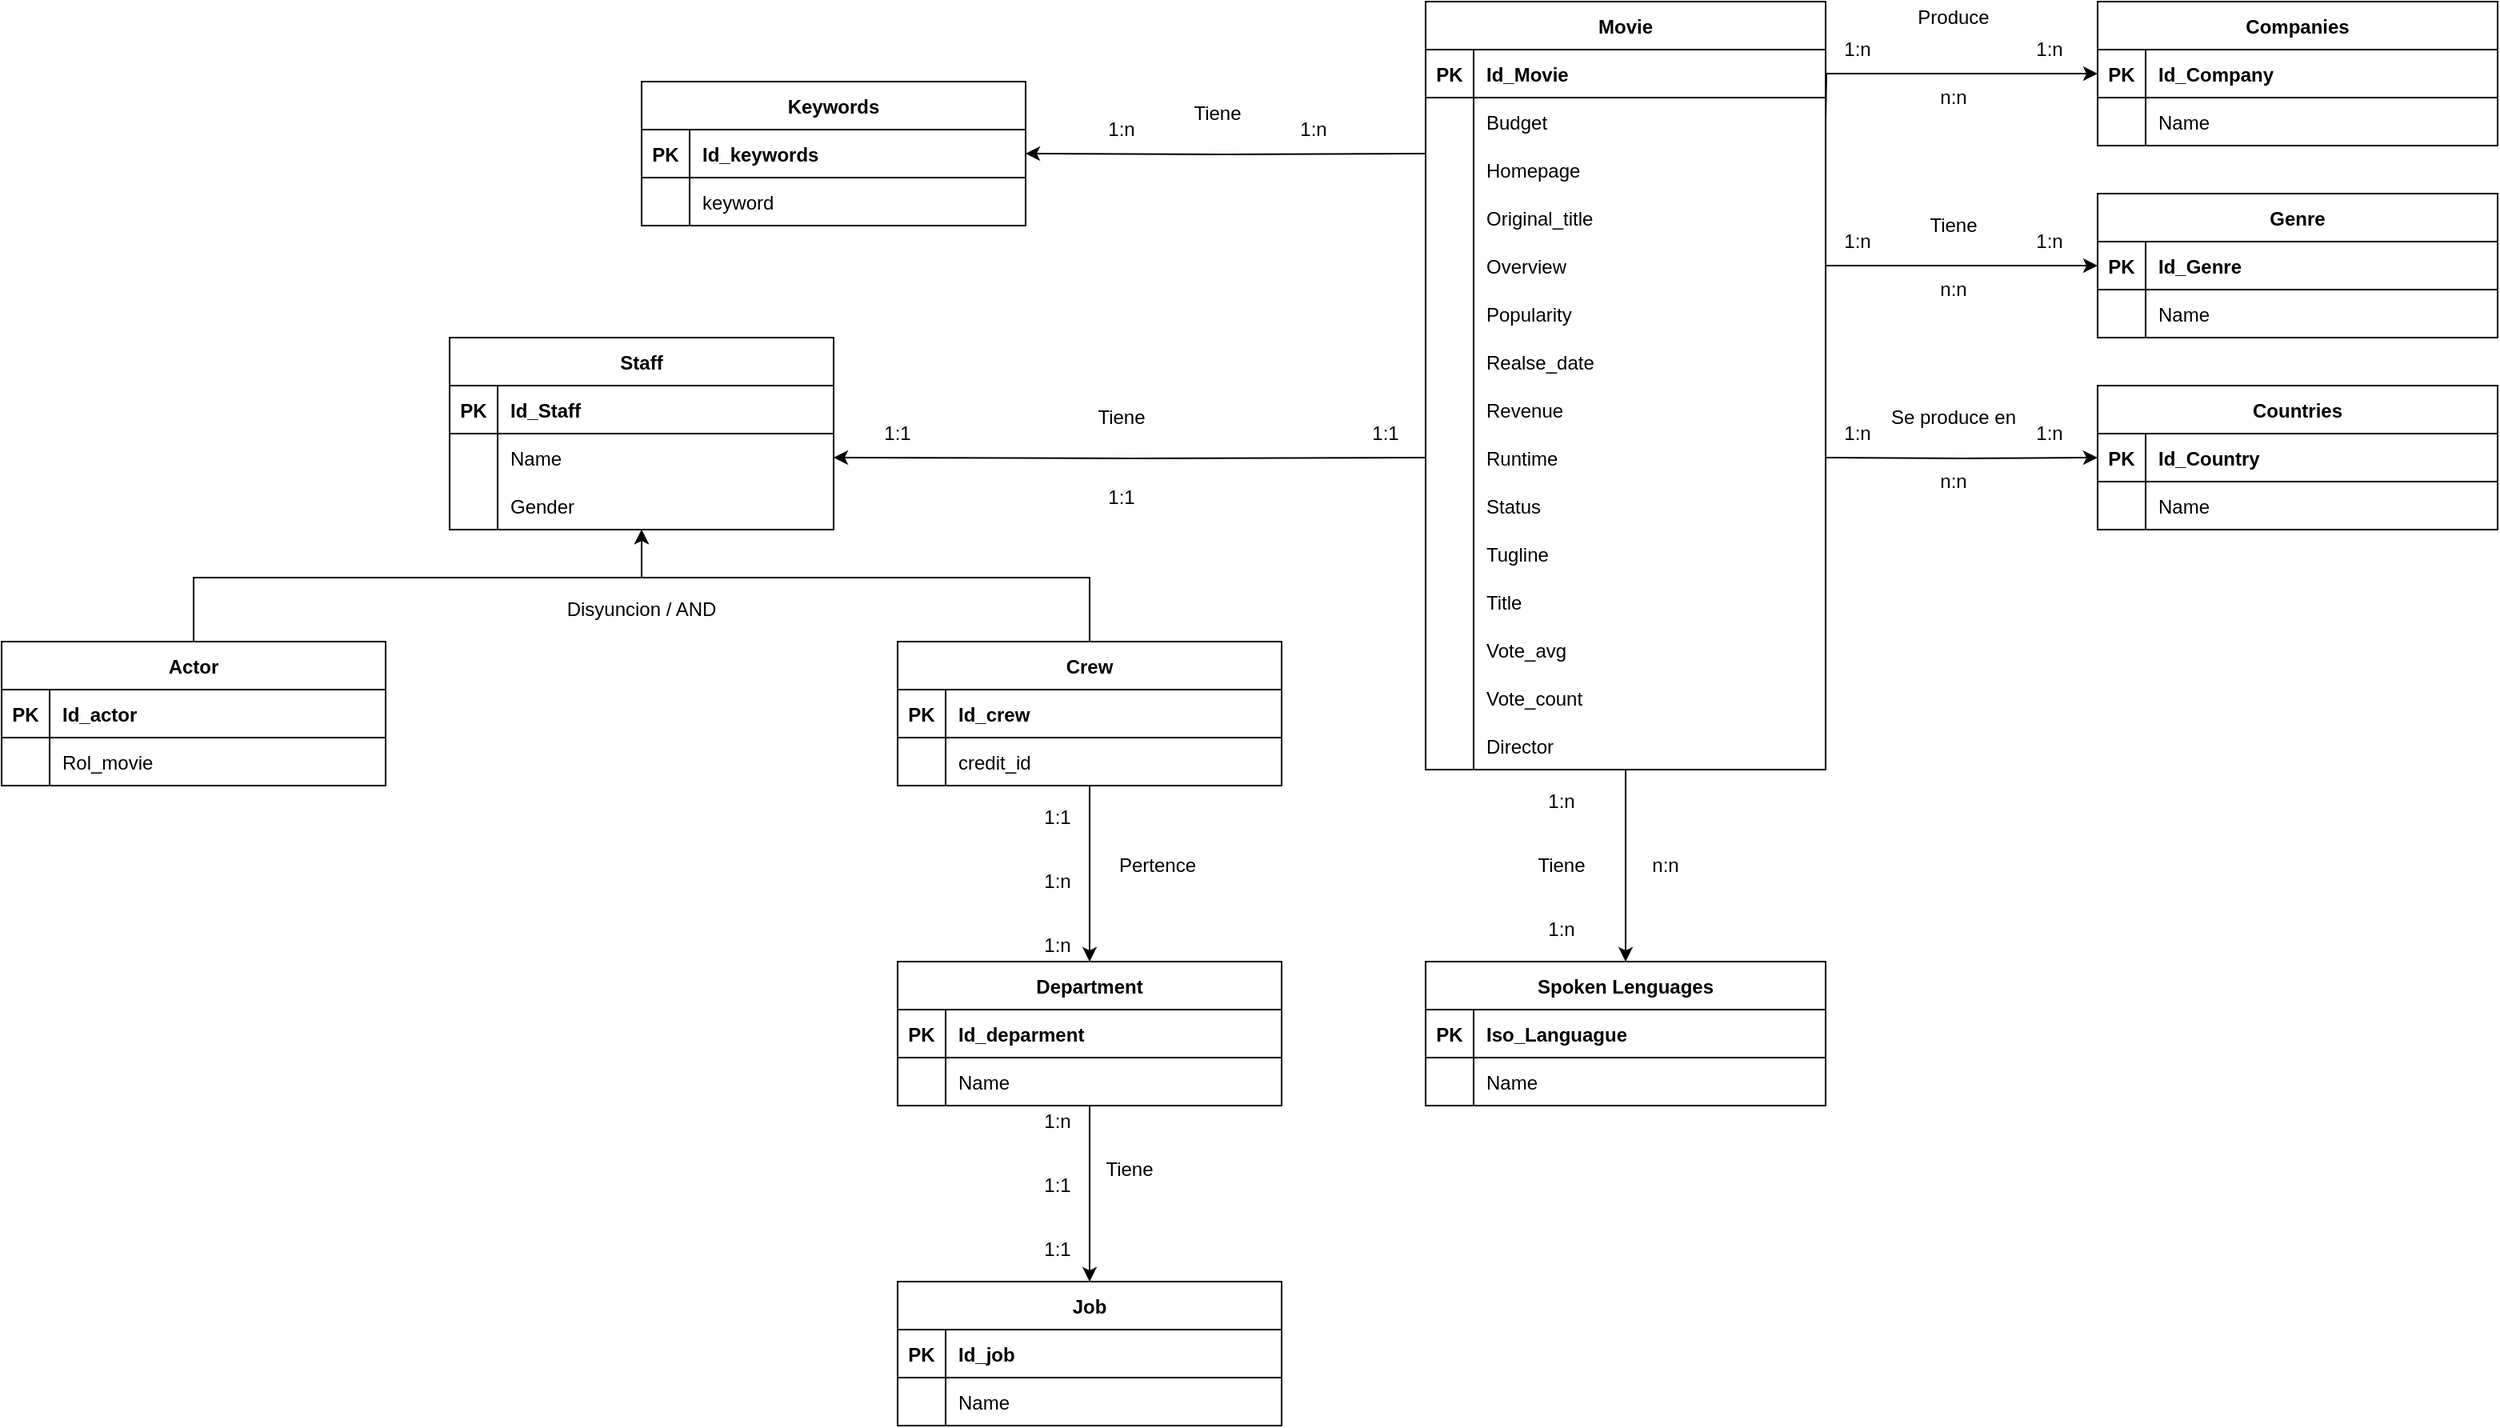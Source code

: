 <mxfile version="22.1.11" type="github">
  <diagram id="R2lEEEUBdFMjLlhIrx00" name="Page-1">
    <mxGraphModel dx="2284" dy="729" grid="1" gridSize="10" guides="1" tooltips="1" connect="1" arrows="1" fold="1" page="1" pageScale="1" pageWidth="850" pageHeight="1100" math="0" shadow="0" extFonts="Permanent Marker^https://fonts.googleapis.com/css?family=Permanent+Marker">
      <root>
        <mxCell id="0" />
        <mxCell id="1" parent="0" />
        <mxCell id="P4zo_Nze_wY_TfDuuLkY-28" value="" style="edgeStyle=orthogonalEdgeStyle;rounded=0;orthogonalLoop=1;jettySize=auto;html=1;entryX=0;entryY=0.5;entryDx=0;entryDy=0;exitX=1;exitY=0.5;exitDx=0;exitDy=0;" edge="1" parent="1" target="C-vyLk0tnHw3VtMMgP7b-14">
          <mxGeometry relative="1" as="geometry">
            <mxPoint x="700" y="195" as="sourcePoint" />
            <mxPoint x="780" y="265" as="targetPoint" />
          </mxGeometry>
        </mxCell>
        <mxCell id="P4zo_Nze_wY_TfDuuLkY-54" style="edgeStyle=orthogonalEdgeStyle;rounded=0;orthogonalLoop=1;jettySize=auto;html=1;exitX=0.5;exitY=1;exitDx=0;exitDy=0;" edge="1" parent="1" source="C-vyLk0tnHw3VtMMgP7b-2" target="P4zo_Nze_wY_TfDuuLkY-47">
          <mxGeometry relative="1" as="geometry">
            <mxPoint x="575" y="520" as="sourcePoint" />
          </mxGeometry>
        </mxCell>
        <mxCell id="C-vyLk0tnHw3VtMMgP7b-2" value="Movie" style="shape=table;startSize=30;container=1;collapsible=1;childLayout=tableLayout;fixedRows=1;rowLines=0;fontStyle=1;align=center;resizeLast=1;" parent="1" vertex="1">
          <mxGeometry x="450" y="120" width="250" height="480" as="geometry" />
        </mxCell>
        <mxCell id="P4zo_Nze_wY_TfDuuLkY-90" value="" style="shape=partialRectangle;collapsible=0;dropTarget=0;pointerEvents=0;fillColor=none;points=[[0,0.5],[1,0.5]];portConstraint=eastwest;top=0;left=0;right=0;bottom=1;" vertex="1" parent="C-vyLk0tnHw3VtMMgP7b-2">
          <mxGeometry y="30" width="250" height="30" as="geometry" />
        </mxCell>
        <mxCell id="P4zo_Nze_wY_TfDuuLkY-91" value="PK" style="shape=partialRectangle;overflow=hidden;connectable=0;fillColor=none;top=0;left=0;bottom=0;right=0;fontStyle=1;" vertex="1" parent="P4zo_Nze_wY_TfDuuLkY-90">
          <mxGeometry width="30" height="30" as="geometry">
            <mxRectangle width="30" height="30" as="alternateBounds" />
          </mxGeometry>
        </mxCell>
        <mxCell id="P4zo_Nze_wY_TfDuuLkY-92" value="Id_Movie" style="shape=partialRectangle;overflow=hidden;connectable=0;fillColor=none;top=0;left=0;bottom=0;right=0;align=left;spacingLeft=6;fontStyle=1;" vertex="1" parent="P4zo_Nze_wY_TfDuuLkY-90">
          <mxGeometry x="30" width="220" height="30" as="geometry">
            <mxRectangle width="220" height="30" as="alternateBounds" />
          </mxGeometry>
        </mxCell>
        <mxCell id="C-vyLk0tnHw3VtMMgP7b-6" value="" style="shape=partialRectangle;collapsible=0;dropTarget=0;pointerEvents=0;fillColor=none;points=[[0,0.5],[1,0.5]];portConstraint=eastwest;top=0;left=0;right=0;bottom=0;" parent="C-vyLk0tnHw3VtMMgP7b-2" vertex="1">
          <mxGeometry y="60" width="250" height="30" as="geometry" />
        </mxCell>
        <mxCell id="C-vyLk0tnHw3VtMMgP7b-7" value="" style="shape=partialRectangle;overflow=hidden;connectable=0;fillColor=none;top=0;left=0;bottom=0;right=0;" parent="C-vyLk0tnHw3VtMMgP7b-6" vertex="1">
          <mxGeometry width="30" height="30" as="geometry">
            <mxRectangle width="30" height="30" as="alternateBounds" />
          </mxGeometry>
        </mxCell>
        <mxCell id="C-vyLk0tnHw3VtMMgP7b-8" value="Budget" style="shape=partialRectangle;overflow=hidden;connectable=0;fillColor=none;top=0;left=0;bottom=0;right=0;align=left;spacingLeft=6;" parent="C-vyLk0tnHw3VtMMgP7b-6" vertex="1">
          <mxGeometry x="30" width="220" height="30" as="geometry">
            <mxRectangle width="220" height="30" as="alternateBounds" />
          </mxGeometry>
        </mxCell>
        <mxCell id="P4zo_Nze_wY_TfDuuLkY-24" style="shape=partialRectangle;collapsible=0;dropTarget=0;pointerEvents=0;fillColor=none;points=[[0,0.5],[1,0.5]];portConstraint=eastwest;top=0;left=0;right=0;bottom=0;" vertex="1" parent="C-vyLk0tnHw3VtMMgP7b-2">
          <mxGeometry y="90" width="250" height="30" as="geometry" />
        </mxCell>
        <mxCell id="P4zo_Nze_wY_TfDuuLkY-25" style="shape=partialRectangle;overflow=hidden;connectable=0;fillColor=none;top=0;left=0;bottom=0;right=0;" vertex="1" parent="P4zo_Nze_wY_TfDuuLkY-24">
          <mxGeometry width="30" height="30" as="geometry">
            <mxRectangle width="30" height="30" as="alternateBounds" />
          </mxGeometry>
        </mxCell>
        <mxCell id="P4zo_Nze_wY_TfDuuLkY-26" value="Homepage" style="shape=partialRectangle;overflow=hidden;connectable=0;fillColor=none;top=0;left=0;bottom=0;right=0;align=left;spacingLeft=6;" vertex="1" parent="P4zo_Nze_wY_TfDuuLkY-24">
          <mxGeometry x="30" width="220" height="30" as="geometry">
            <mxRectangle width="220" height="30" as="alternateBounds" />
          </mxGeometry>
        </mxCell>
        <mxCell id="P4zo_Nze_wY_TfDuuLkY-21" style="shape=partialRectangle;collapsible=0;dropTarget=0;pointerEvents=0;fillColor=none;points=[[0,0.5],[1,0.5]];portConstraint=eastwest;top=0;left=0;right=0;bottom=0;" vertex="1" parent="C-vyLk0tnHw3VtMMgP7b-2">
          <mxGeometry y="120" width="250" height="30" as="geometry" />
        </mxCell>
        <mxCell id="P4zo_Nze_wY_TfDuuLkY-22" style="shape=partialRectangle;overflow=hidden;connectable=0;fillColor=none;top=0;left=0;bottom=0;right=0;" vertex="1" parent="P4zo_Nze_wY_TfDuuLkY-21">
          <mxGeometry width="30" height="30" as="geometry">
            <mxRectangle width="30" height="30" as="alternateBounds" />
          </mxGeometry>
        </mxCell>
        <mxCell id="P4zo_Nze_wY_TfDuuLkY-23" value="Original_title" style="shape=partialRectangle;overflow=hidden;connectable=0;fillColor=none;top=0;left=0;bottom=0;right=0;align=left;spacingLeft=6;" vertex="1" parent="P4zo_Nze_wY_TfDuuLkY-21">
          <mxGeometry x="30" width="220" height="30" as="geometry">
            <mxRectangle width="220" height="30" as="alternateBounds" />
          </mxGeometry>
        </mxCell>
        <mxCell id="P4zo_Nze_wY_TfDuuLkY-148" style="shape=partialRectangle;collapsible=0;dropTarget=0;pointerEvents=0;fillColor=none;points=[[0,0.5],[1,0.5]];portConstraint=eastwest;top=0;left=0;right=0;bottom=0;" vertex="1" parent="C-vyLk0tnHw3VtMMgP7b-2">
          <mxGeometry y="150" width="250" height="30" as="geometry" />
        </mxCell>
        <mxCell id="P4zo_Nze_wY_TfDuuLkY-149" style="shape=partialRectangle;overflow=hidden;connectable=0;fillColor=none;top=0;left=0;bottom=0;right=0;" vertex="1" parent="P4zo_Nze_wY_TfDuuLkY-148">
          <mxGeometry width="30" height="30" as="geometry">
            <mxRectangle width="30" height="30" as="alternateBounds" />
          </mxGeometry>
        </mxCell>
        <mxCell id="P4zo_Nze_wY_TfDuuLkY-150" value="Overview" style="shape=partialRectangle;overflow=hidden;connectable=0;fillColor=none;top=0;left=0;bottom=0;right=0;align=left;spacingLeft=6;" vertex="1" parent="P4zo_Nze_wY_TfDuuLkY-148">
          <mxGeometry x="30" width="220" height="30" as="geometry">
            <mxRectangle width="220" height="30" as="alternateBounds" />
          </mxGeometry>
        </mxCell>
        <mxCell id="P4zo_Nze_wY_TfDuuLkY-151" style="shape=partialRectangle;collapsible=0;dropTarget=0;pointerEvents=0;fillColor=none;points=[[0,0.5],[1,0.5]];portConstraint=eastwest;top=0;left=0;right=0;bottom=0;" vertex="1" parent="C-vyLk0tnHw3VtMMgP7b-2">
          <mxGeometry y="180" width="250" height="30" as="geometry" />
        </mxCell>
        <mxCell id="P4zo_Nze_wY_TfDuuLkY-152" style="shape=partialRectangle;overflow=hidden;connectable=0;fillColor=none;top=0;left=0;bottom=0;right=0;" vertex="1" parent="P4zo_Nze_wY_TfDuuLkY-151">
          <mxGeometry width="30" height="30" as="geometry">
            <mxRectangle width="30" height="30" as="alternateBounds" />
          </mxGeometry>
        </mxCell>
        <mxCell id="P4zo_Nze_wY_TfDuuLkY-153" value="Popularity" style="shape=partialRectangle;overflow=hidden;connectable=0;fillColor=none;top=0;left=0;bottom=0;right=0;align=left;spacingLeft=6;" vertex="1" parent="P4zo_Nze_wY_TfDuuLkY-151">
          <mxGeometry x="30" width="220" height="30" as="geometry">
            <mxRectangle width="220" height="30" as="alternateBounds" />
          </mxGeometry>
        </mxCell>
        <mxCell id="P4zo_Nze_wY_TfDuuLkY-154" style="shape=partialRectangle;collapsible=0;dropTarget=0;pointerEvents=0;fillColor=none;points=[[0,0.5],[1,0.5]];portConstraint=eastwest;top=0;left=0;right=0;bottom=0;" vertex="1" parent="C-vyLk0tnHw3VtMMgP7b-2">
          <mxGeometry y="210" width="250" height="30" as="geometry" />
        </mxCell>
        <mxCell id="P4zo_Nze_wY_TfDuuLkY-155" style="shape=partialRectangle;overflow=hidden;connectable=0;fillColor=none;top=0;left=0;bottom=0;right=0;" vertex="1" parent="P4zo_Nze_wY_TfDuuLkY-154">
          <mxGeometry width="30" height="30" as="geometry">
            <mxRectangle width="30" height="30" as="alternateBounds" />
          </mxGeometry>
        </mxCell>
        <mxCell id="P4zo_Nze_wY_TfDuuLkY-156" value="Realse_date" style="shape=partialRectangle;overflow=hidden;connectable=0;fillColor=none;top=0;left=0;bottom=0;right=0;align=left;spacingLeft=6;" vertex="1" parent="P4zo_Nze_wY_TfDuuLkY-154">
          <mxGeometry x="30" width="220" height="30" as="geometry">
            <mxRectangle width="220" height="30" as="alternateBounds" />
          </mxGeometry>
        </mxCell>
        <mxCell id="P4zo_Nze_wY_TfDuuLkY-157" style="shape=partialRectangle;collapsible=0;dropTarget=0;pointerEvents=0;fillColor=none;points=[[0,0.5],[1,0.5]];portConstraint=eastwest;top=0;left=0;right=0;bottom=0;" vertex="1" parent="C-vyLk0tnHw3VtMMgP7b-2">
          <mxGeometry y="240" width="250" height="30" as="geometry" />
        </mxCell>
        <mxCell id="P4zo_Nze_wY_TfDuuLkY-158" style="shape=partialRectangle;overflow=hidden;connectable=0;fillColor=none;top=0;left=0;bottom=0;right=0;" vertex="1" parent="P4zo_Nze_wY_TfDuuLkY-157">
          <mxGeometry width="30" height="30" as="geometry">
            <mxRectangle width="30" height="30" as="alternateBounds" />
          </mxGeometry>
        </mxCell>
        <mxCell id="P4zo_Nze_wY_TfDuuLkY-159" value="Revenue" style="shape=partialRectangle;overflow=hidden;connectable=0;fillColor=none;top=0;left=0;bottom=0;right=0;align=left;spacingLeft=6;" vertex="1" parent="P4zo_Nze_wY_TfDuuLkY-157">
          <mxGeometry x="30" width="220" height="30" as="geometry">
            <mxRectangle width="220" height="30" as="alternateBounds" />
          </mxGeometry>
        </mxCell>
        <mxCell id="P4zo_Nze_wY_TfDuuLkY-160" style="shape=partialRectangle;collapsible=0;dropTarget=0;pointerEvents=0;fillColor=none;points=[[0,0.5],[1,0.5]];portConstraint=eastwest;top=0;left=0;right=0;bottom=0;" vertex="1" parent="C-vyLk0tnHw3VtMMgP7b-2">
          <mxGeometry y="270" width="250" height="30" as="geometry" />
        </mxCell>
        <mxCell id="P4zo_Nze_wY_TfDuuLkY-161" style="shape=partialRectangle;overflow=hidden;connectable=0;fillColor=none;top=0;left=0;bottom=0;right=0;" vertex="1" parent="P4zo_Nze_wY_TfDuuLkY-160">
          <mxGeometry width="30" height="30" as="geometry">
            <mxRectangle width="30" height="30" as="alternateBounds" />
          </mxGeometry>
        </mxCell>
        <mxCell id="P4zo_Nze_wY_TfDuuLkY-162" value="Runtime" style="shape=partialRectangle;overflow=hidden;connectable=0;fillColor=none;top=0;left=0;bottom=0;right=0;align=left;spacingLeft=6;" vertex="1" parent="P4zo_Nze_wY_TfDuuLkY-160">
          <mxGeometry x="30" width="220" height="30" as="geometry">
            <mxRectangle width="220" height="30" as="alternateBounds" />
          </mxGeometry>
        </mxCell>
        <mxCell id="P4zo_Nze_wY_TfDuuLkY-163" style="shape=partialRectangle;collapsible=0;dropTarget=0;pointerEvents=0;fillColor=none;points=[[0,0.5],[1,0.5]];portConstraint=eastwest;top=0;left=0;right=0;bottom=0;" vertex="1" parent="C-vyLk0tnHw3VtMMgP7b-2">
          <mxGeometry y="300" width="250" height="30" as="geometry" />
        </mxCell>
        <mxCell id="P4zo_Nze_wY_TfDuuLkY-164" style="shape=partialRectangle;overflow=hidden;connectable=0;fillColor=none;top=0;left=0;bottom=0;right=0;" vertex="1" parent="P4zo_Nze_wY_TfDuuLkY-163">
          <mxGeometry width="30" height="30" as="geometry">
            <mxRectangle width="30" height="30" as="alternateBounds" />
          </mxGeometry>
        </mxCell>
        <mxCell id="P4zo_Nze_wY_TfDuuLkY-165" value="Status" style="shape=partialRectangle;overflow=hidden;connectable=0;fillColor=none;top=0;left=0;bottom=0;right=0;align=left;spacingLeft=6;" vertex="1" parent="P4zo_Nze_wY_TfDuuLkY-163">
          <mxGeometry x="30" width="220" height="30" as="geometry">
            <mxRectangle width="220" height="30" as="alternateBounds" />
          </mxGeometry>
        </mxCell>
        <mxCell id="P4zo_Nze_wY_TfDuuLkY-166" style="shape=partialRectangle;collapsible=0;dropTarget=0;pointerEvents=0;fillColor=none;points=[[0,0.5],[1,0.5]];portConstraint=eastwest;top=0;left=0;right=0;bottom=0;" vertex="1" parent="C-vyLk0tnHw3VtMMgP7b-2">
          <mxGeometry y="330" width="250" height="30" as="geometry" />
        </mxCell>
        <mxCell id="P4zo_Nze_wY_TfDuuLkY-167" style="shape=partialRectangle;overflow=hidden;connectable=0;fillColor=none;top=0;left=0;bottom=0;right=0;" vertex="1" parent="P4zo_Nze_wY_TfDuuLkY-166">
          <mxGeometry width="30" height="30" as="geometry">
            <mxRectangle width="30" height="30" as="alternateBounds" />
          </mxGeometry>
        </mxCell>
        <mxCell id="P4zo_Nze_wY_TfDuuLkY-168" value="Tugline" style="shape=partialRectangle;overflow=hidden;connectable=0;fillColor=none;top=0;left=0;bottom=0;right=0;align=left;spacingLeft=6;" vertex="1" parent="P4zo_Nze_wY_TfDuuLkY-166">
          <mxGeometry x="30" width="220" height="30" as="geometry">
            <mxRectangle width="220" height="30" as="alternateBounds" />
          </mxGeometry>
        </mxCell>
        <mxCell id="P4zo_Nze_wY_TfDuuLkY-169" style="shape=partialRectangle;collapsible=0;dropTarget=0;pointerEvents=0;fillColor=none;points=[[0,0.5],[1,0.5]];portConstraint=eastwest;top=0;left=0;right=0;bottom=0;" vertex="1" parent="C-vyLk0tnHw3VtMMgP7b-2">
          <mxGeometry y="360" width="250" height="30" as="geometry" />
        </mxCell>
        <mxCell id="P4zo_Nze_wY_TfDuuLkY-170" style="shape=partialRectangle;overflow=hidden;connectable=0;fillColor=none;top=0;left=0;bottom=0;right=0;" vertex="1" parent="P4zo_Nze_wY_TfDuuLkY-169">
          <mxGeometry width="30" height="30" as="geometry">
            <mxRectangle width="30" height="30" as="alternateBounds" />
          </mxGeometry>
        </mxCell>
        <mxCell id="P4zo_Nze_wY_TfDuuLkY-171" value="Title" style="shape=partialRectangle;overflow=hidden;connectable=0;fillColor=none;top=0;left=0;bottom=0;right=0;align=left;spacingLeft=6;" vertex="1" parent="P4zo_Nze_wY_TfDuuLkY-169">
          <mxGeometry x="30" width="220" height="30" as="geometry">
            <mxRectangle width="220" height="30" as="alternateBounds" />
          </mxGeometry>
        </mxCell>
        <mxCell id="P4zo_Nze_wY_TfDuuLkY-172" style="shape=partialRectangle;collapsible=0;dropTarget=0;pointerEvents=0;fillColor=none;points=[[0,0.5],[1,0.5]];portConstraint=eastwest;top=0;left=0;right=0;bottom=0;" vertex="1" parent="C-vyLk0tnHw3VtMMgP7b-2">
          <mxGeometry y="390" width="250" height="30" as="geometry" />
        </mxCell>
        <mxCell id="P4zo_Nze_wY_TfDuuLkY-173" style="shape=partialRectangle;overflow=hidden;connectable=0;fillColor=none;top=0;left=0;bottom=0;right=0;" vertex="1" parent="P4zo_Nze_wY_TfDuuLkY-172">
          <mxGeometry width="30" height="30" as="geometry">
            <mxRectangle width="30" height="30" as="alternateBounds" />
          </mxGeometry>
        </mxCell>
        <mxCell id="P4zo_Nze_wY_TfDuuLkY-174" value="Vote_avg" style="shape=partialRectangle;overflow=hidden;connectable=0;fillColor=none;top=0;left=0;bottom=0;right=0;align=left;spacingLeft=6;" vertex="1" parent="P4zo_Nze_wY_TfDuuLkY-172">
          <mxGeometry x="30" width="220" height="30" as="geometry">
            <mxRectangle width="220" height="30" as="alternateBounds" />
          </mxGeometry>
        </mxCell>
        <mxCell id="P4zo_Nze_wY_TfDuuLkY-175" style="shape=partialRectangle;collapsible=0;dropTarget=0;pointerEvents=0;fillColor=none;points=[[0,0.5],[1,0.5]];portConstraint=eastwest;top=0;left=0;right=0;bottom=0;" vertex="1" parent="C-vyLk0tnHw3VtMMgP7b-2">
          <mxGeometry y="420" width="250" height="30" as="geometry" />
        </mxCell>
        <mxCell id="P4zo_Nze_wY_TfDuuLkY-176" style="shape=partialRectangle;overflow=hidden;connectable=0;fillColor=none;top=0;left=0;bottom=0;right=0;" vertex="1" parent="P4zo_Nze_wY_TfDuuLkY-175">
          <mxGeometry width="30" height="30" as="geometry">
            <mxRectangle width="30" height="30" as="alternateBounds" />
          </mxGeometry>
        </mxCell>
        <mxCell id="P4zo_Nze_wY_TfDuuLkY-177" value="Vote_count" style="shape=partialRectangle;overflow=hidden;connectable=0;fillColor=none;top=0;left=0;bottom=0;right=0;align=left;spacingLeft=6;" vertex="1" parent="P4zo_Nze_wY_TfDuuLkY-175">
          <mxGeometry x="30" width="220" height="30" as="geometry">
            <mxRectangle width="220" height="30" as="alternateBounds" />
          </mxGeometry>
        </mxCell>
        <mxCell id="P4zo_Nze_wY_TfDuuLkY-178" style="shape=partialRectangle;collapsible=0;dropTarget=0;pointerEvents=0;fillColor=none;points=[[0,0.5],[1,0.5]];portConstraint=eastwest;top=0;left=0;right=0;bottom=0;" vertex="1" parent="C-vyLk0tnHw3VtMMgP7b-2">
          <mxGeometry y="450" width="250" height="30" as="geometry" />
        </mxCell>
        <mxCell id="P4zo_Nze_wY_TfDuuLkY-179" style="shape=partialRectangle;overflow=hidden;connectable=0;fillColor=none;top=0;left=0;bottom=0;right=0;" vertex="1" parent="P4zo_Nze_wY_TfDuuLkY-178">
          <mxGeometry width="30" height="30" as="geometry">
            <mxRectangle width="30" height="30" as="alternateBounds" />
          </mxGeometry>
        </mxCell>
        <mxCell id="P4zo_Nze_wY_TfDuuLkY-180" value="Director" style="shape=partialRectangle;overflow=hidden;connectable=0;fillColor=none;top=0;left=0;bottom=0;right=0;align=left;spacingLeft=6;" vertex="1" parent="P4zo_Nze_wY_TfDuuLkY-178">
          <mxGeometry x="30" width="220" height="30" as="geometry">
            <mxRectangle width="220" height="30" as="alternateBounds" />
          </mxGeometry>
        </mxCell>
        <mxCell id="C-vyLk0tnHw3VtMMgP7b-13" value="Companies" style="shape=table;startSize=30;container=1;collapsible=1;childLayout=tableLayout;fixedRows=1;rowLines=0;fontStyle=1;align=center;resizeLast=1;" parent="1" vertex="1">
          <mxGeometry x="870" y="120" width="250" height="90" as="geometry" />
        </mxCell>
        <mxCell id="C-vyLk0tnHw3VtMMgP7b-14" value="" style="shape=partialRectangle;collapsible=0;dropTarget=0;pointerEvents=0;fillColor=none;points=[[0,0.5],[1,0.5]];portConstraint=eastwest;top=0;left=0;right=0;bottom=1;" parent="C-vyLk0tnHw3VtMMgP7b-13" vertex="1">
          <mxGeometry y="30" width="250" height="30" as="geometry" />
        </mxCell>
        <mxCell id="C-vyLk0tnHw3VtMMgP7b-15" value="PK" style="shape=partialRectangle;overflow=hidden;connectable=0;fillColor=none;top=0;left=0;bottom=0;right=0;fontStyle=1;" parent="C-vyLk0tnHw3VtMMgP7b-14" vertex="1">
          <mxGeometry width="30" height="30" as="geometry">
            <mxRectangle width="30" height="30" as="alternateBounds" />
          </mxGeometry>
        </mxCell>
        <mxCell id="C-vyLk0tnHw3VtMMgP7b-16" value="Id_Company " style="shape=partialRectangle;overflow=hidden;connectable=0;fillColor=none;top=0;left=0;bottom=0;right=0;align=left;spacingLeft=6;fontStyle=1;" parent="C-vyLk0tnHw3VtMMgP7b-14" vertex="1">
          <mxGeometry x="30" width="220" height="30" as="geometry">
            <mxRectangle width="220" height="30" as="alternateBounds" />
          </mxGeometry>
        </mxCell>
        <mxCell id="C-vyLk0tnHw3VtMMgP7b-17" value="" style="shape=partialRectangle;collapsible=0;dropTarget=0;pointerEvents=0;fillColor=none;points=[[0,0.5],[1,0.5]];portConstraint=eastwest;top=0;left=0;right=0;bottom=0;" parent="C-vyLk0tnHw3VtMMgP7b-13" vertex="1">
          <mxGeometry y="60" width="250" height="30" as="geometry" />
        </mxCell>
        <mxCell id="C-vyLk0tnHw3VtMMgP7b-18" value="" style="shape=partialRectangle;overflow=hidden;connectable=0;fillColor=none;top=0;left=0;bottom=0;right=0;" parent="C-vyLk0tnHw3VtMMgP7b-17" vertex="1">
          <mxGeometry width="30" height="30" as="geometry">
            <mxRectangle width="30" height="30" as="alternateBounds" />
          </mxGeometry>
        </mxCell>
        <mxCell id="C-vyLk0tnHw3VtMMgP7b-19" value="Name" style="shape=partialRectangle;overflow=hidden;connectable=0;fillColor=none;top=0;left=0;bottom=0;right=0;align=left;spacingLeft=6;" parent="C-vyLk0tnHw3VtMMgP7b-17" vertex="1">
          <mxGeometry x="30" width="220" height="30" as="geometry">
            <mxRectangle width="220" height="30" as="alternateBounds" />
          </mxGeometry>
        </mxCell>
        <mxCell id="C-vyLk0tnHw3VtMMgP7b-23" value="Staff" style="shape=table;startSize=30;container=1;collapsible=1;childLayout=tableLayout;fixedRows=1;rowLines=0;fontStyle=1;align=center;resizeLast=1;" parent="1" vertex="1">
          <mxGeometry x="-160" y="330" width="240" height="120" as="geometry" />
        </mxCell>
        <mxCell id="C-vyLk0tnHw3VtMMgP7b-24" value="" style="shape=partialRectangle;collapsible=0;dropTarget=0;pointerEvents=0;fillColor=none;points=[[0,0.5],[1,0.5]];portConstraint=eastwest;top=0;left=0;right=0;bottom=1;" parent="C-vyLk0tnHw3VtMMgP7b-23" vertex="1">
          <mxGeometry y="30" width="240" height="30" as="geometry" />
        </mxCell>
        <mxCell id="C-vyLk0tnHw3VtMMgP7b-25" value="PK" style="shape=partialRectangle;overflow=hidden;connectable=0;fillColor=none;top=0;left=0;bottom=0;right=0;fontStyle=1;" parent="C-vyLk0tnHw3VtMMgP7b-24" vertex="1">
          <mxGeometry width="30" height="30" as="geometry">
            <mxRectangle width="30" height="30" as="alternateBounds" />
          </mxGeometry>
        </mxCell>
        <mxCell id="C-vyLk0tnHw3VtMMgP7b-26" value="Id_Staff" style="shape=partialRectangle;overflow=hidden;connectable=0;fillColor=none;top=0;left=0;bottom=0;right=0;align=left;spacingLeft=6;fontStyle=1;" parent="C-vyLk0tnHw3VtMMgP7b-24" vertex="1">
          <mxGeometry x="30" width="210" height="30" as="geometry">
            <mxRectangle width="210" height="30" as="alternateBounds" />
          </mxGeometry>
        </mxCell>
        <mxCell id="C-vyLk0tnHw3VtMMgP7b-27" value="" style="shape=partialRectangle;collapsible=0;dropTarget=0;pointerEvents=0;fillColor=none;points=[[0,0.5],[1,0.5]];portConstraint=eastwest;top=0;left=0;right=0;bottom=0;" parent="C-vyLk0tnHw3VtMMgP7b-23" vertex="1">
          <mxGeometry y="60" width="240" height="30" as="geometry" />
        </mxCell>
        <mxCell id="C-vyLk0tnHw3VtMMgP7b-28" value="" style="shape=partialRectangle;overflow=hidden;connectable=0;fillColor=none;top=0;left=0;bottom=0;right=0;" parent="C-vyLk0tnHw3VtMMgP7b-27" vertex="1">
          <mxGeometry width="30" height="30" as="geometry">
            <mxRectangle width="30" height="30" as="alternateBounds" />
          </mxGeometry>
        </mxCell>
        <mxCell id="C-vyLk0tnHw3VtMMgP7b-29" value="Name" style="shape=partialRectangle;overflow=hidden;connectable=0;fillColor=none;top=0;left=0;bottom=0;right=0;align=left;spacingLeft=6;" parent="C-vyLk0tnHw3VtMMgP7b-27" vertex="1">
          <mxGeometry x="30" width="210" height="30" as="geometry">
            <mxRectangle width="210" height="30" as="alternateBounds" />
          </mxGeometry>
        </mxCell>
        <mxCell id="P4zo_Nze_wY_TfDuuLkY-67" style="shape=partialRectangle;collapsible=0;dropTarget=0;pointerEvents=0;fillColor=none;points=[[0,0.5],[1,0.5]];portConstraint=eastwest;top=0;left=0;right=0;bottom=0;" vertex="1" parent="C-vyLk0tnHw3VtMMgP7b-23">
          <mxGeometry y="90" width="240" height="30" as="geometry" />
        </mxCell>
        <mxCell id="P4zo_Nze_wY_TfDuuLkY-68" style="shape=partialRectangle;overflow=hidden;connectable=0;fillColor=none;top=0;left=0;bottom=0;right=0;" vertex="1" parent="P4zo_Nze_wY_TfDuuLkY-67">
          <mxGeometry width="30" height="30" as="geometry">
            <mxRectangle width="30" height="30" as="alternateBounds" />
          </mxGeometry>
        </mxCell>
        <mxCell id="P4zo_Nze_wY_TfDuuLkY-69" value="Gender" style="shape=partialRectangle;overflow=hidden;connectable=0;fillColor=none;top=0;left=0;bottom=0;right=0;align=left;spacingLeft=6;" vertex="1" parent="P4zo_Nze_wY_TfDuuLkY-67">
          <mxGeometry x="30" width="210" height="30" as="geometry">
            <mxRectangle width="210" height="30" as="alternateBounds" />
          </mxGeometry>
        </mxCell>
        <mxCell id="P4zo_Nze_wY_TfDuuLkY-30" value="" style="edgeStyle=orthogonalEdgeStyle;rounded=0;orthogonalLoop=1;jettySize=auto;html=1;" edge="1" parent="1" target="C-vyLk0tnHw3VtMMgP7b-27">
          <mxGeometry relative="1" as="geometry">
            <mxPoint x="450" y="405" as="sourcePoint" />
          </mxGeometry>
        </mxCell>
        <mxCell id="P4zo_Nze_wY_TfDuuLkY-31" value="Genre" style="shape=table;startSize=30;container=1;collapsible=1;childLayout=tableLayout;fixedRows=1;rowLines=0;fontStyle=1;align=center;resizeLast=1;" vertex="1" parent="1">
          <mxGeometry x="870" y="240" width="250" height="90" as="geometry" />
        </mxCell>
        <mxCell id="P4zo_Nze_wY_TfDuuLkY-32" value="" style="shape=partialRectangle;collapsible=0;dropTarget=0;pointerEvents=0;fillColor=none;points=[[0,0.5],[1,0.5]];portConstraint=eastwest;top=0;left=0;right=0;bottom=1;" vertex="1" parent="P4zo_Nze_wY_TfDuuLkY-31">
          <mxGeometry y="30" width="250" height="30" as="geometry" />
        </mxCell>
        <mxCell id="P4zo_Nze_wY_TfDuuLkY-33" value="PK" style="shape=partialRectangle;overflow=hidden;connectable=0;fillColor=none;top=0;left=0;bottom=0;right=0;fontStyle=1;" vertex="1" parent="P4zo_Nze_wY_TfDuuLkY-32">
          <mxGeometry width="30" height="30" as="geometry">
            <mxRectangle width="30" height="30" as="alternateBounds" />
          </mxGeometry>
        </mxCell>
        <mxCell id="P4zo_Nze_wY_TfDuuLkY-34" value="Id_Genre " style="shape=partialRectangle;overflow=hidden;connectable=0;fillColor=none;top=0;left=0;bottom=0;right=0;align=left;spacingLeft=6;fontStyle=1;" vertex="1" parent="P4zo_Nze_wY_TfDuuLkY-32">
          <mxGeometry x="30" width="220" height="30" as="geometry">
            <mxRectangle width="220" height="30" as="alternateBounds" />
          </mxGeometry>
        </mxCell>
        <mxCell id="P4zo_Nze_wY_TfDuuLkY-35" value="" style="shape=partialRectangle;collapsible=0;dropTarget=0;pointerEvents=0;fillColor=none;points=[[0,0.5],[1,0.5]];portConstraint=eastwest;top=0;left=0;right=0;bottom=0;" vertex="1" parent="P4zo_Nze_wY_TfDuuLkY-31">
          <mxGeometry y="60" width="250" height="30" as="geometry" />
        </mxCell>
        <mxCell id="P4zo_Nze_wY_TfDuuLkY-36" value="" style="shape=partialRectangle;overflow=hidden;connectable=0;fillColor=none;top=0;left=0;bottom=0;right=0;" vertex="1" parent="P4zo_Nze_wY_TfDuuLkY-35">
          <mxGeometry width="30" height="30" as="geometry">
            <mxRectangle width="30" height="30" as="alternateBounds" />
          </mxGeometry>
        </mxCell>
        <mxCell id="P4zo_Nze_wY_TfDuuLkY-37" value="Name" style="shape=partialRectangle;overflow=hidden;connectable=0;fillColor=none;top=0;left=0;bottom=0;right=0;align=left;spacingLeft=6;" vertex="1" parent="P4zo_Nze_wY_TfDuuLkY-35">
          <mxGeometry x="30" width="220" height="30" as="geometry">
            <mxRectangle width="220" height="30" as="alternateBounds" />
          </mxGeometry>
        </mxCell>
        <mxCell id="P4zo_Nze_wY_TfDuuLkY-38" value="Countries" style="shape=table;startSize=30;container=1;collapsible=1;childLayout=tableLayout;fixedRows=1;rowLines=0;fontStyle=1;align=center;resizeLast=1;" vertex="1" parent="1">
          <mxGeometry x="870" y="360" width="250" height="90" as="geometry" />
        </mxCell>
        <mxCell id="P4zo_Nze_wY_TfDuuLkY-39" value="" style="shape=partialRectangle;collapsible=0;dropTarget=0;pointerEvents=0;fillColor=none;points=[[0,0.5],[1,0.5]];portConstraint=eastwest;top=0;left=0;right=0;bottom=1;" vertex="1" parent="P4zo_Nze_wY_TfDuuLkY-38">
          <mxGeometry y="30" width="250" height="30" as="geometry" />
        </mxCell>
        <mxCell id="P4zo_Nze_wY_TfDuuLkY-40" value="PK" style="shape=partialRectangle;overflow=hidden;connectable=0;fillColor=none;top=0;left=0;bottom=0;right=0;fontStyle=1;" vertex="1" parent="P4zo_Nze_wY_TfDuuLkY-39">
          <mxGeometry width="30" height="30" as="geometry">
            <mxRectangle width="30" height="30" as="alternateBounds" />
          </mxGeometry>
        </mxCell>
        <mxCell id="P4zo_Nze_wY_TfDuuLkY-41" value="Id_Country " style="shape=partialRectangle;overflow=hidden;connectable=0;fillColor=none;top=0;left=0;bottom=0;right=0;align=left;spacingLeft=6;fontStyle=1;" vertex="1" parent="P4zo_Nze_wY_TfDuuLkY-39">
          <mxGeometry x="30" width="220" height="30" as="geometry">
            <mxRectangle width="220" height="30" as="alternateBounds" />
          </mxGeometry>
        </mxCell>
        <mxCell id="P4zo_Nze_wY_TfDuuLkY-42" value="" style="shape=partialRectangle;collapsible=0;dropTarget=0;pointerEvents=0;fillColor=none;points=[[0,0.5],[1,0.5]];portConstraint=eastwest;top=0;left=0;right=0;bottom=0;" vertex="1" parent="P4zo_Nze_wY_TfDuuLkY-38">
          <mxGeometry y="60" width="250" height="30" as="geometry" />
        </mxCell>
        <mxCell id="P4zo_Nze_wY_TfDuuLkY-43" value="" style="shape=partialRectangle;overflow=hidden;connectable=0;fillColor=none;top=0;left=0;bottom=0;right=0;" vertex="1" parent="P4zo_Nze_wY_TfDuuLkY-42">
          <mxGeometry width="30" height="30" as="geometry">
            <mxRectangle width="30" height="30" as="alternateBounds" />
          </mxGeometry>
        </mxCell>
        <mxCell id="P4zo_Nze_wY_TfDuuLkY-44" value="Name" style="shape=partialRectangle;overflow=hidden;connectable=0;fillColor=none;top=0;left=0;bottom=0;right=0;align=left;spacingLeft=6;" vertex="1" parent="P4zo_Nze_wY_TfDuuLkY-42">
          <mxGeometry x="30" width="220" height="30" as="geometry">
            <mxRectangle width="220" height="30" as="alternateBounds" />
          </mxGeometry>
        </mxCell>
        <mxCell id="P4zo_Nze_wY_TfDuuLkY-45" value="" style="edgeStyle=orthogonalEdgeStyle;rounded=0;orthogonalLoop=1;jettySize=auto;html=1;entryX=0;entryY=0.5;entryDx=0;entryDy=0;exitX=1;exitY=0.5;exitDx=0;exitDy=0;" edge="1" parent="1" source="P4zo_Nze_wY_TfDuuLkY-148" target="P4zo_Nze_wY_TfDuuLkY-32">
          <mxGeometry relative="1" as="geometry" />
        </mxCell>
        <mxCell id="P4zo_Nze_wY_TfDuuLkY-46" style="edgeStyle=orthogonalEdgeStyle;rounded=0;orthogonalLoop=1;jettySize=auto;html=1;entryX=0;entryY=0.5;entryDx=0;entryDy=0;" edge="1" parent="1" target="P4zo_Nze_wY_TfDuuLkY-39">
          <mxGeometry relative="1" as="geometry">
            <mxPoint x="700" y="405" as="sourcePoint" />
            <mxPoint x="760" y="420" as="targetPoint" />
          </mxGeometry>
        </mxCell>
        <mxCell id="P4zo_Nze_wY_TfDuuLkY-47" value="Spoken Lenguages" style="shape=table;startSize=30;container=1;collapsible=1;childLayout=tableLayout;fixedRows=1;rowLines=0;fontStyle=1;align=center;resizeLast=1;" vertex="1" parent="1">
          <mxGeometry x="450" y="720" width="250" height="90" as="geometry" />
        </mxCell>
        <mxCell id="P4zo_Nze_wY_TfDuuLkY-48" value="" style="shape=partialRectangle;collapsible=0;dropTarget=0;pointerEvents=0;fillColor=none;points=[[0,0.5],[1,0.5]];portConstraint=eastwest;top=0;left=0;right=0;bottom=1;" vertex="1" parent="P4zo_Nze_wY_TfDuuLkY-47">
          <mxGeometry y="30" width="250" height="30" as="geometry" />
        </mxCell>
        <mxCell id="P4zo_Nze_wY_TfDuuLkY-49" value="PK" style="shape=partialRectangle;overflow=hidden;connectable=0;fillColor=none;top=0;left=0;bottom=0;right=0;fontStyle=1;" vertex="1" parent="P4zo_Nze_wY_TfDuuLkY-48">
          <mxGeometry width="30" height="30" as="geometry">
            <mxRectangle width="30" height="30" as="alternateBounds" />
          </mxGeometry>
        </mxCell>
        <mxCell id="P4zo_Nze_wY_TfDuuLkY-50" value="Iso_Languague" style="shape=partialRectangle;overflow=hidden;connectable=0;fillColor=none;top=0;left=0;bottom=0;right=0;align=left;spacingLeft=6;fontStyle=1;" vertex="1" parent="P4zo_Nze_wY_TfDuuLkY-48">
          <mxGeometry x="30" width="220" height="30" as="geometry">
            <mxRectangle width="220" height="30" as="alternateBounds" />
          </mxGeometry>
        </mxCell>
        <mxCell id="P4zo_Nze_wY_TfDuuLkY-51" value="" style="shape=partialRectangle;collapsible=0;dropTarget=0;pointerEvents=0;fillColor=none;points=[[0,0.5],[1,0.5]];portConstraint=eastwest;top=0;left=0;right=0;bottom=0;" vertex="1" parent="P4zo_Nze_wY_TfDuuLkY-47">
          <mxGeometry y="60" width="250" height="30" as="geometry" />
        </mxCell>
        <mxCell id="P4zo_Nze_wY_TfDuuLkY-52" value="" style="shape=partialRectangle;overflow=hidden;connectable=0;fillColor=none;top=0;left=0;bottom=0;right=0;" vertex="1" parent="P4zo_Nze_wY_TfDuuLkY-51">
          <mxGeometry width="30" height="30" as="geometry">
            <mxRectangle width="30" height="30" as="alternateBounds" />
          </mxGeometry>
        </mxCell>
        <mxCell id="P4zo_Nze_wY_TfDuuLkY-53" value="Name" style="shape=partialRectangle;overflow=hidden;connectable=0;fillColor=none;top=0;left=0;bottom=0;right=0;align=left;spacingLeft=6;" vertex="1" parent="P4zo_Nze_wY_TfDuuLkY-51">
          <mxGeometry x="30" width="220" height="30" as="geometry">
            <mxRectangle width="220" height="30" as="alternateBounds" />
          </mxGeometry>
        </mxCell>
        <mxCell id="P4zo_Nze_wY_TfDuuLkY-70" value="Actor" style="shape=table;startSize=30;container=1;collapsible=1;childLayout=tableLayout;fixedRows=1;rowLines=0;fontStyle=1;align=center;resizeLast=1;" vertex="1" parent="1">
          <mxGeometry x="-440" y="520" width="240" height="90" as="geometry" />
        </mxCell>
        <mxCell id="P4zo_Nze_wY_TfDuuLkY-71" value="" style="shape=partialRectangle;collapsible=0;dropTarget=0;pointerEvents=0;fillColor=none;points=[[0,0.5],[1,0.5]];portConstraint=eastwest;top=0;left=0;right=0;bottom=1;" vertex="1" parent="P4zo_Nze_wY_TfDuuLkY-70">
          <mxGeometry y="30" width="240" height="30" as="geometry" />
        </mxCell>
        <mxCell id="P4zo_Nze_wY_TfDuuLkY-72" value="PK" style="shape=partialRectangle;overflow=hidden;connectable=0;fillColor=none;top=0;left=0;bottom=0;right=0;fontStyle=1;" vertex="1" parent="P4zo_Nze_wY_TfDuuLkY-71">
          <mxGeometry width="30" height="30" as="geometry">
            <mxRectangle width="30" height="30" as="alternateBounds" />
          </mxGeometry>
        </mxCell>
        <mxCell id="P4zo_Nze_wY_TfDuuLkY-73" value="Id_actor" style="shape=partialRectangle;overflow=hidden;connectable=0;fillColor=none;top=0;left=0;bottom=0;right=0;align=left;spacingLeft=6;fontStyle=1;" vertex="1" parent="P4zo_Nze_wY_TfDuuLkY-71">
          <mxGeometry x="30" width="210" height="30" as="geometry">
            <mxRectangle width="210" height="30" as="alternateBounds" />
          </mxGeometry>
        </mxCell>
        <mxCell id="P4zo_Nze_wY_TfDuuLkY-74" value="" style="shape=partialRectangle;collapsible=0;dropTarget=0;pointerEvents=0;fillColor=none;points=[[0,0.5],[1,0.5]];portConstraint=eastwest;top=0;left=0;right=0;bottom=0;" vertex="1" parent="P4zo_Nze_wY_TfDuuLkY-70">
          <mxGeometry y="60" width="240" height="30" as="geometry" />
        </mxCell>
        <mxCell id="P4zo_Nze_wY_TfDuuLkY-75" value="" style="shape=partialRectangle;overflow=hidden;connectable=0;fillColor=none;top=0;left=0;bottom=0;right=0;" vertex="1" parent="P4zo_Nze_wY_TfDuuLkY-74">
          <mxGeometry width="30" height="30" as="geometry">
            <mxRectangle width="30" height="30" as="alternateBounds" />
          </mxGeometry>
        </mxCell>
        <mxCell id="P4zo_Nze_wY_TfDuuLkY-76" value="Rol_movie" style="shape=partialRectangle;overflow=hidden;connectable=0;fillColor=none;top=0;left=0;bottom=0;right=0;align=left;spacingLeft=6;" vertex="1" parent="P4zo_Nze_wY_TfDuuLkY-74">
          <mxGeometry x="30" width="210" height="30" as="geometry">
            <mxRectangle width="210" height="30" as="alternateBounds" />
          </mxGeometry>
        </mxCell>
        <mxCell id="P4zo_Nze_wY_TfDuuLkY-80" value="Keywords" style="shape=table;startSize=30;container=1;collapsible=1;childLayout=tableLayout;fixedRows=1;rowLines=0;fontStyle=1;align=center;resizeLast=1;" vertex="1" parent="1">
          <mxGeometry x="-40" y="170" width="240" height="90" as="geometry" />
        </mxCell>
        <mxCell id="P4zo_Nze_wY_TfDuuLkY-81" value="" style="shape=partialRectangle;collapsible=0;dropTarget=0;pointerEvents=0;fillColor=none;points=[[0,0.5],[1,0.5]];portConstraint=eastwest;top=0;left=0;right=0;bottom=1;" vertex="1" parent="P4zo_Nze_wY_TfDuuLkY-80">
          <mxGeometry y="30" width="240" height="30" as="geometry" />
        </mxCell>
        <mxCell id="P4zo_Nze_wY_TfDuuLkY-82" value="PK" style="shape=partialRectangle;overflow=hidden;connectable=0;fillColor=none;top=0;left=0;bottom=0;right=0;fontStyle=1;" vertex="1" parent="P4zo_Nze_wY_TfDuuLkY-81">
          <mxGeometry width="30" height="30" as="geometry">
            <mxRectangle width="30" height="30" as="alternateBounds" />
          </mxGeometry>
        </mxCell>
        <mxCell id="P4zo_Nze_wY_TfDuuLkY-83" value="Id_keywords" style="shape=partialRectangle;overflow=hidden;connectable=0;fillColor=none;top=0;left=0;bottom=0;right=0;align=left;spacingLeft=6;fontStyle=1;" vertex="1" parent="P4zo_Nze_wY_TfDuuLkY-81">
          <mxGeometry x="30" width="210" height="30" as="geometry">
            <mxRectangle width="210" height="30" as="alternateBounds" />
          </mxGeometry>
        </mxCell>
        <mxCell id="P4zo_Nze_wY_TfDuuLkY-84" value="" style="shape=partialRectangle;collapsible=0;dropTarget=0;pointerEvents=0;fillColor=none;points=[[0,0.5],[1,0.5]];portConstraint=eastwest;top=0;left=0;right=0;bottom=0;" vertex="1" parent="P4zo_Nze_wY_TfDuuLkY-80">
          <mxGeometry y="60" width="240" height="30" as="geometry" />
        </mxCell>
        <mxCell id="P4zo_Nze_wY_TfDuuLkY-85" value="" style="shape=partialRectangle;overflow=hidden;connectable=0;fillColor=none;top=0;left=0;bottom=0;right=0;" vertex="1" parent="P4zo_Nze_wY_TfDuuLkY-84">
          <mxGeometry width="30" height="30" as="geometry">
            <mxRectangle width="30" height="30" as="alternateBounds" />
          </mxGeometry>
        </mxCell>
        <mxCell id="P4zo_Nze_wY_TfDuuLkY-86" value="keyword" style="shape=partialRectangle;overflow=hidden;connectable=0;fillColor=none;top=0;left=0;bottom=0;right=0;align=left;spacingLeft=6;" vertex="1" parent="P4zo_Nze_wY_TfDuuLkY-84">
          <mxGeometry x="30" width="210" height="30" as="geometry">
            <mxRectangle width="210" height="30" as="alternateBounds" />
          </mxGeometry>
        </mxCell>
        <mxCell id="P4zo_Nze_wY_TfDuuLkY-93" style="edgeStyle=orthogonalEdgeStyle;rounded=0;orthogonalLoop=1;jettySize=auto;html=1;" edge="1" parent="1" target="P4zo_Nze_wY_TfDuuLkY-81">
          <mxGeometry relative="1" as="geometry">
            <mxPoint x="450" y="215" as="sourcePoint" />
          </mxGeometry>
        </mxCell>
        <mxCell id="P4zo_Nze_wY_TfDuuLkY-121" style="edgeStyle=orthogonalEdgeStyle;rounded=0;orthogonalLoop=1;jettySize=auto;html=1;" edge="1" parent="1" source="P4zo_Nze_wY_TfDuuLkY-107" target="C-vyLk0tnHw3VtMMgP7b-23">
          <mxGeometry relative="1" as="geometry">
            <Array as="points">
              <mxPoint x="240" y="480" />
              <mxPoint x="-40" y="480" />
            </Array>
          </mxGeometry>
        </mxCell>
        <mxCell id="P4zo_Nze_wY_TfDuuLkY-136" style="edgeStyle=orthogonalEdgeStyle;rounded=0;orthogonalLoop=1;jettySize=auto;html=1;" edge="1" parent="1" source="P4zo_Nze_wY_TfDuuLkY-107" target="P4zo_Nze_wY_TfDuuLkY-129">
          <mxGeometry relative="1" as="geometry" />
        </mxCell>
        <mxCell id="P4zo_Nze_wY_TfDuuLkY-107" value="Crew" style="shape=table;startSize=30;container=1;collapsible=1;childLayout=tableLayout;fixedRows=1;rowLines=0;fontStyle=1;align=center;resizeLast=1;" vertex="1" parent="1">
          <mxGeometry x="120" y="520" width="240" height="90" as="geometry" />
        </mxCell>
        <mxCell id="P4zo_Nze_wY_TfDuuLkY-108" value="" style="shape=partialRectangle;collapsible=0;dropTarget=0;pointerEvents=0;fillColor=none;points=[[0,0.5],[1,0.5]];portConstraint=eastwest;top=0;left=0;right=0;bottom=1;" vertex="1" parent="P4zo_Nze_wY_TfDuuLkY-107">
          <mxGeometry y="30" width="240" height="30" as="geometry" />
        </mxCell>
        <mxCell id="P4zo_Nze_wY_TfDuuLkY-109" value="PK" style="shape=partialRectangle;overflow=hidden;connectable=0;fillColor=none;top=0;left=0;bottom=0;right=0;fontStyle=1;" vertex="1" parent="P4zo_Nze_wY_TfDuuLkY-108">
          <mxGeometry width="30" height="30" as="geometry">
            <mxRectangle width="30" height="30" as="alternateBounds" />
          </mxGeometry>
        </mxCell>
        <mxCell id="P4zo_Nze_wY_TfDuuLkY-110" value="Id_crew" style="shape=partialRectangle;overflow=hidden;connectable=0;fillColor=none;top=0;left=0;bottom=0;right=0;align=left;spacingLeft=6;fontStyle=1;" vertex="1" parent="P4zo_Nze_wY_TfDuuLkY-108">
          <mxGeometry x="30" width="210" height="30" as="geometry">
            <mxRectangle width="210" height="30" as="alternateBounds" />
          </mxGeometry>
        </mxCell>
        <mxCell id="P4zo_Nze_wY_TfDuuLkY-114" style="shape=partialRectangle;collapsible=0;dropTarget=0;pointerEvents=0;fillColor=none;points=[[0,0.5],[1,0.5]];portConstraint=eastwest;top=0;left=0;right=0;bottom=0;" vertex="1" parent="P4zo_Nze_wY_TfDuuLkY-107">
          <mxGeometry y="60" width="240" height="30" as="geometry" />
        </mxCell>
        <mxCell id="P4zo_Nze_wY_TfDuuLkY-115" style="shape=partialRectangle;overflow=hidden;connectable=0;fillColor=none;top=0;left=0;bottom=0;right=0;" vertex="1" parent="P4zo_Nze_wY_TfDuuLkY-114">
          <mxGeometry width="30" height="30" as="geometry">
            <mxRectangle width="30" height="30" as="alternateBounds" />
          </mxGeometry>
        </mxCell>
        <mxCell id="P4zo_Nze_wY_TfDuuLkY-116" value="credit_id" style="shape=partialRectangle;overflow=hidden;connectable=0;fillColor=none;top=0;left=0;bottom=0;right=0;align=left;spacingLeft=6;" vertex="1" parent="P4zo_Nze_wY_TfDuuLkY-114">
          <mxGeometry x="30" width="210" height="30" as="geometry">
            <mxRectangle width="210" height="30" as="alternateBounds" />
          </mxGeometry>
        </mxCell>
        <mxCell id="P4zo_Nze_wY_TfDuuLkY-123" style="edgeStyle=orthogonalEdgeStyle;rounded=0;orthogonalLoop=1;jettySize=auto;html=1;entryX=0.5;entryY=1;entryDx=0;entryDy=0;exitX=0.5;exitY=0;exitDx=0;exitDy=0;" edge="1" parent="1" source="P4zo_Nze_wY_TfDuuLkY-70" target="C-vyLk0tnHw3VtMMgP7b-23">
          <mxGeometry relative="1" as="geometry">
            <Array as="points">
              <mxPoint x="-320" y="480" />
              <mxPoint x="-40" y="480" />
            </Array>
          </mxGeometry>
        </mxCell>
        <mxCell id="P4zo_Nze_wY_TfDuuLkY-147" style="edgeStyle=orthogonalEdgeStyle;rounded=0;orthogonalLoop=1;jettySize=auto;html=1;" edge="1" parent="1" source="P4zo_Nze_wY_TfDuuLkY-129" target="P4zo_Nze_wY_TfDuuLkY-140">
          <mxGeometry relative="1" as="geometry" />
        </mxCell>
        <mxCell id="P4zo_Nze_wY_TfDuuLkY-129" value="Department" style="shape=table;startSize=30;container=1;collapsible=1;childLayout=tableLayout;fixedRows=1;rowLines=0;fontStyle=1;align=center;resizeLast=1;" vertex="1" parent="1">
          <mxGeometry x="120" y="720" width="240" height="90" as="geometry" />
        </mxCell>
        <mxCell id="P4zo_Nze_wY_TfDuuLkY-130" value="" style="shape=partialRectangle;collapsible=0;dropTarget=0;pointerEvents=0;fillColor=none;points=[[0,0.5],[1,0.5]];portConstraint=eastwest;top=0;left=0;right=0;bottom=1;" vertex="1" parent="P4zo_Nze_wY_TfDuuLkY-129">
          <mxGeometry y="30" width="240" height="30" as="geometry" />
        </mxCell>
        <mxCell id="P4zo_Nze_wY_TfDuuLkY-131" value="PK" style="shape=partialRectangle;overflow=hidden;connectable=0;fillColor=none;top=0;left=0;bottom=0;right=0;fontStyle=1;" vertex="1" parent="P4zo_Nze_wY_TfDuuLkY-130">
          <mxGeometry width="30" height="30" as="geometry">
            <mxRectangle width="30" height="30" as="alternateBounds" />
          </mxGeometry>
        </mxCell>
        <mxCell id="P4zo_Nze_wY_TfDuuLkY-132" value="Id_deparment" style="shape=partialRectangle;overflow=hidden;connectable=0;fillColor=none;top=0;left=0;bottom=0;right=0;align=left;spacingLeft=6;fontStyle=1;" vertex="1" parent="P4zo_Nze_wY_TfDuuLkY-130">
          <mxGeometry x="30" width="210" height="30" as="geometry">
            <mxRectangle width="210" height="30" as="alternateBounds" />
          </mxGeometry>
        </mxCell>
        <mxCell id="P4zo_Nze_wY_TfDuuLkY-133" style="shape=partialRectangle;collapsible=0;dropTarget=0;pointerEvents=0;fillColor=none;points=[[0,0.5],[1,0.5]];portConstraint=eastwest;top=0;left=0;right=0;bottom=0;" vertex="1" parent="P4zo_Nze_wY_TfDuuLkY-129">
          <mxGeometry y="60" width="240" height="30" as="geometry" />
        </mxCell>
        <mxCell id="P4zo_Nze_wY_TfDuuLkY-134" style="shape=partialRectangle;overflow=hidden;connectable=0;fillColor=none;top=0;left=0;bottom=0;right=0;" vertex="1" parent="P4zo_Nze_wY_TfDuuLkY-133">
          <mxGeometry width="30" height="30" as="geometry">
            <mxRectangle width="30" height="30" as="alternateBounds" />
          </mxGeometry>
        </mxCell>
        <mxCell id="P4zo_Nze_wY_TfDuuLkY-135" value="Name" style="shape=partialRectangle;overflow=hidden;connectable=0;fillColor=none;top=0;left=0;bottom=0;right=0;align=left;spacingLeft=6;" vertex="1" parent="P4zo_Nze_wY_TfDuuLkY-133">
          <mxGeometry x="30" width="210" height="30" as="geometry">
            <mxRectangle width="210" height="30" as="alternateBounds" />
          </mxGeometry>
        </mxCell>
        <mxCell id="P4zo_Nze_wY_TfDuuLkY-140" value="Job" style="shape=table;startSize=30;container=1;collapsible=1;childLayout=tableLayout;fixedRows=1;rowLines=0;fontStyle=1;align=center;resizeLast=1;" vertex="1" parent="1">
          <mxGeometry x="120" y="920" width="240" height="90" as="geometry" />
        </mxCell>
        <mxCell id="P4zo_Nze_wY_TfDuuLkY-141" value="" style="shape=partialRectangle;collapsible=0;dropTarget=0;pointerEvents=0;fillColor=none;points=[[0,0.5],[1,0.5]];portConstraint=eastwest;top=0;left=0;right=0;bottom=1;" vertex="1" parent="P4zo_Nze_wY_TfDuuLkY-140">
          <mxGeometry y="30" width="240" height="30" as="geometry" />
        </mxCell>
        <mxCell id="P4zo_Nze_wY_TfDuuLkY-142" value="PK" style="shape=partialRectangle;overflow=hidden;connectable=0;fillColor=none;top=0;left=0;bottom=0;right=0;fontStyle=1;" vertex="1" parent="P4zo_Nze_wY_TfDuuLkY-141">
          <mxGeometry width="30" height="30" as="geometry">
            <mxRectangle width="30" height="30" as="alternateBounds" />
          </mxGeometry>
        </mxCell>
        <mxCell id="P4zo_Nze_wY_TfDuuLkY-143" value="Id_job" style="shape=partialRectangle;overflow=hidden;connectable=0;fillColor=none;top=0;left=0;bottom=0;right=0;align=left;spacingLeft=6;fontStyle=1;" vertex="1" parent="P4zo_Nze_wY_TfDuuLkY-141">
          <mxGeometry x="30" width="210" height="30" as="geometry">
            <mxRectangle width="210" height="30" as="alternateBounds" />
          </mxGeometry>
        </mxCell>
        <mxCell id="P4zo_Nze_wY_TfDuuLkY-144" style="shape=partialRectangle;collapsible=0;dropTarget=0;pointerEvents=0;fillColor=none;points=[[0,0.5],[1,0.5]];portConstraint=eastwest;top=0;left=0;right=0;bottom=0;" vertex="1" parent="P4zo_Nze_wY_TfDuuLkY-140">
          <mxGeometry y="60" width="240" height="30" as="geometry" />
        </mxCell>
        <mxCell id="P4zo_Nze_wY_TfDuuLkY-145" style="shape=partialRectangle;overflow=hidden;connectable=0;fillColor=none;top=0;left=0;bottom=0;right=0;" vertex="1" parent="P4zo_Nze_wY_TfDuuLkY-144">
          <mxGeometry width="30" height="30" as="geometry">
            <mxRectangle width="30" height="30" as="alternateBounds" />
          </mxGeometry>
        </mxCell>
        <mxCell id="P4zo_Nze_wY_TfDuuLkY-146" value="Name" style="shape=partialRectangle;overflow=hidden;connectable=0;fillColor=none;top=0;left=0;bottom=0;right=0;align=left;spacingLeft=6;" vertex="1" parent="P4zo_Nze_wY_TfDuuLkY-144">
          <mxGeometry x="30" width="210" height="30" as="geometry">
            <mxRectangle width="210" height="30" as="alternateBounds" />
          </mxGeometry>
        </mxCell>
        <mxCell id="P4zo_Nze_wY_TfDuuLkY-181" value="1:n" style="text;strokeColor=none;align=center;fillColor=none;html=1;verticalAlign=middle;whiteSpace=wrap;rounded=0;" vertex="1" parent="1">
          <mxGeometry x="700" y="140" width="40" height="20" as="geometry" />
        </mxCell>
        <mxCell id="P4zo_Nze_wY_TfDuuLkY-182" value="1:n" style="text;strokeColor=none;align=center;fillColor=none;html=1;verticalAlign=middle;whiteSpace=wrap;rounded=0;" vertex="1" parent="1">
          <mxGeometry x="820" y="140" width="40" height="20" as="geometry" />
        </mxCell>
        <mxCell id="P4zo_Nze_wY_TfDuuLkY-183" value="n:n" style="text;strokeColor=none;align=center;fillColor=none;html=1;verticalAlign=middle;whiteSpace=wrap;rounded=0;" vertex="1" parent="1">
          <mxGeometry x="760" y="170" width="40" height="20" as="geometry" />
        </mxCell>
        <mxCell id="P4zo_Nze_wY_TfDuuLkY-184" value="1:n" style="text;strokeColor=none;align=center;fillColor=none;html=1;verticalAlign=middle;whiteSpace=wrap;rounded=0;" vertex="1" parent="1">
          <mxGeometry x="700" y="260" width="40" height="20" as="geometry" />
        </mxCell>
        <mxCell id="P4zo_Nze_wY_TfDuuLkY-185" value="1:n" style="text;strokeColor=none;align=center;fillColor=none;html=1;verticalAlign=middle;whiteSpace=wrap;rounded=0;" vertex="1" parent="1">
          <mxGeometry x="820" y="260" width="40" height="20" as="geometry" />
        </mxCell>
        <mxCell id="P4zo_Nze_wY_TfDuuLkY-186" value="n:n" style="text;strokeColor=none;align=center;fillColor=none;html=1;verticalAlign=middle;whiteSpace=wrap;rounded=0;" vertex="1" parent="1">
          <mxGeometry x="760" y="290" width="40" height="20" as="geometry" />
        </mxCell>
        <mxCell id="P4zo_Nze_wY_TfDuuLkY-187" value="1:n" style="text;strokeColor=none;align=center;fillColor=none;html=1;verticalAlign=middle;whiteSpace=wrap;rounded=0;" vertex="1" parent="1">
          <mxGeometry x="700" y="380" width="40" height="20" as="geometry" />
        </mxCell>
        <mxCell id="P4zo_Nze_wY_TfDuuLkY-188" value="1:n" style="text;strokeColor=none;align=center;fillColor=none;html=1;verticalAlign=middle;whiteSpace=wrap;rounded=0;" vertex="1" parent="1">
          <mxGeometry x="820" y="380" width="40" height="20" as="geometry" />
        </mxCell>
        <mxCell id="P4zo_Nze_wY_TfDuuLkY-189" value="n:n" style="text;strokeColor=none;align=center;fillColor=none;html=1;verticalAlign=middle;whiteSpace=wrap;rounded=0;" vertex="1" parent="1">
          <mxGeometry x="760" y="410" width="40" height="20" as="geometry" />
        </mxCell>
        <mxCell id="P4zo_Nze_wY_TfDuuLkY-190" value="1:n" style="text;strokeColor=none;align=center;fillColor=none;html=1;verticalAlign=middle;whiteSpace=wrap;rounded=0;" vertex="1" parent="1">
          <mxGeometry x="240" y="190" width="40" height="20" as="geometry" />
        </mxCell>
        <mxCell id="P4zo_Nze_wY_TfDuuLkY-191" value="1:n" style="text;strokeColor=none;align=center;fillColor=none;html=1;verticalAlign=middle;whiteSpace=wrap;rounded=0;" vertex="1" parent="1">
          <mxGeometry x="360" y="190" width="40" height="20" as="geometry" />
        </mxCell>
        <mxCell id="P4zo_Nze_wY_TfDuuLkY-193" value="1:1" style="text;strokeColor=none;align=center;fillColor=none;html=1;verticalAlign=middle;whiteSpace=wrap;rounded=0;" vertex="1" parent="1">
          <mxGeometry x="100" y="380" width="40" height="20" as="geometry" />
        </mxCell>
        <mxCell id="P4zo_Nze_wY_TfDuuLkY-196" value="1:1" style="text;strokeColor=none;align=center;fillColor=none;html=1;verticalAlign=middle;whiteSpace=wrap;rounded=0;" vertex="1" parent="1">
          <mxGeometry x="405" y="380" width="40" height="20" as="geometry" />
        </mxCell>
        <mxCell id="P4zo_Nze_wY_TfDuuLkY-197" value="1:1" style="text;strokeColor=none;align=center;fillColor=none;html=1;verticalAlign=middle;whiteSpace=wrap;rounded=0;" vertex="1" parent="1">
          <mxGeometry x="240" y="420" width="40" height="20" as="geometry" />
        </mxCell>
        <mxCell id="P4zo_Nze_wY_TfDuuLkY-199" value="Produce" style="text;strokeColor=none;align=center;fillColor=none;html=1;verticalAlign=middle;whiteSpace=wrap;rounded=0;" vertex="1" parent="1">
          <mxGeometry x="760" y="120" width="40" height="20" as="geometry" />
        </mxCell>
        <mxCell id="P4zo_Nze_wY_TfDuuLkY-200" value="Tiene" style="text;strokeColor=none;align=center;fillColor=none;html=1;verticalAlign=middle;whiteSpace=wrap;rounded=0;" vertex="1" parent="1">
          <mxGeometry x="760" y="250" width="40" height="20" as="geometry" />
        </mxCell>
        <mxCell id="P4zo_Nze_wY_TfDuuLkY-201" value="Se produce en" style="text;strokeColor=none;align=center;fillColor=none;html=1;verticalAlign=middle;whiteSpace=wrap;rounded=0;" vertex="1" parent="1">
          <mxGeometry x="730" y="370" width="100" height="20" as="geometry" />
        </mxCell>
        <mxCell id="P4zo_Nze_wY_TfDuuLkY-202" value="Tiene" style="text;strokeColor=none;align=center;fillColor=none;html=1;verticalAlign=middle;whiteSpace=wrap;rounded=0;" vertex="1" parent="1">
          <mxGeometry x="300" y="180" width="40" height="20" as="geometry" />
        </mxCell>
        <mxCell id="P4zo_Nze_wY_TfDuuLkY-203" value="Tiene" style="text;strokeColor=none;align=center;fillColor=none;html=1;verticalAlign=middle;whiteSpace=wrap;rounded=0;" vertex="1" parent="1">
          <mxGeometry x="240" y="370" width="40" height="20" as="geometry" />
        </mxCell>
        <mxCell id="P4zo_Nze_wY_TfDuuLkY-204" value="1:n" style="text;strokeColor=none;align=center;fillColor=none;html=1;verticalAlign=middle;whiteSpace=wrap;rounded=0;" vertex="1" parent="1">
          <mxGeometry x="515" y="610" width="40" height="20" as="geometry" />
        </mxCell>
        <mxCell id="P4zo_Nze_wY_TfDuuLkY-205" value="1:n" style="text;strokeColor=none;align=center;fillColor=none;html=1;verticalAlign=middle;whiteSpace=wrap;rounded=0;" vertex="1" parent="1">
          <mxGeometry x="515" y="690" width="40" height="20" as="geometry" />
        </mxCell>
        <mxCell id="P4zo_Nze_wY_TfDuuLkY-206" value="n:n" style="text;strokeColor=none;align=center;fillColor=none;html=1;verticalAlign=middle;whiteSpace=wrap;rounded=0;" vertex="1" parent="1">
          <mxGeometry x="580" y="650" width="40" height="20" as="geometry" />
        </mxCell>
        <mxCell id="P4zo_Nze_wY_TfDuuLkY-207" value="Tiene" style="text;strokeColor=none;align=center;fillColor=none;html=1;verticalAlign=middle;whiteSpace=wrap;rounded=0;" vertex="1" parent="1">
          <mxGeometry x="515" y="650" width="40" height="20" as="geometry" />
        </mxCell>
        <mxCell id="P4zo_Nze_wY_TfDuuLkY-210" value="Disyuncion / AND" style="text;strokeColor=none;align=center;fillColor=none;html=1;verticalAlign=middle;whiteSpace=wrap;rounded=0;" vertex="1" parent="1">
          <mxGeometry x="-120" y="490" width="160" height="20" as="geometry" />
        </mxCell>
        <mxCell id="P4zo_Nze_wY_TfDuuLkY-211" value="1:1" style="text;strokeColor=none;align=center;fillColor=none;html=1;verticalAlign=middle;whiteSpace=wrap;rounded=0;" vertex="1" parent="1">
          <mxGeometry x="200" y="620" width="40" height="20" as="geometry" />
        </mxCell>
        <mxCell id="P4zo_Nze_wY_TfDuuLkY-212" value="1:n" style="text;strokeColor=none;align=center;fillColor=none;html=1;verticalAlign=middle;whiteSpace=wrap;rounded=0;" vertex="1" parent="1">
          <mxGeometry x="200" y="700" width="40" height="20" as="geometry" />
        </mxCell>
        <mxCell id="P4zo_Nze_wY_TfDuuLkY-213" value="1:n" style="text;strokeColor=none;align=center;fillColor=none;html=1;verticalAlign=middle;whiteSpace=wrap;rounded=0;" vertex="1" parent="1">
          <mxGeometry x="200" y="660" width="40" height="20" as="geometry" />
        </mxCell>
        <mxCell id="P4zo_Nze_wY_TfDuuLkY-214" value="Pertence" style="text;strokeColor=none;align=center;fillColor=none;html=1;verticalAlign=middle;whiteSpace=wrap;rounded=0;" vertex="1" parent="1">
          <mxGeometry x="245" y="650" width="75" height="20" as="geometry" />
        </mxCell>
        <mxCell id="P4zo_Nze_wY_TfDuuLkY-216" value="1:n" style="text;strokeColor=none;align=center;fillColor=none;html=1;verticalAlign=middle;whiteSpace=wrap;rounded=0;" vertex="1" parent="1">
          <mxGeometry x="200" y="810" width="40" height="20" as="geometry" />
        </mxCell>
        <mxCell id="P4zo_Nze_wY_TfDuuLkY-217" value="1:1" style="text;strokeColor=none;align=center;fillColor=none;html=1;verticalAlign=middle;whiteSpace=wrap;rounded=0;" vertex="1" parent="1">
          <mxGeometry x="200" y="890" width="40" height="20" as="geometry" />
        </mxCell>
        <mxCell id="P4zo_Nze_wY_TfDuuLkY-218" value="1:1" style="text;strokeColor=none;align=center;fillColor=none;html=1;verticalAlign=middle;whiteSpace=wrap;rounded=0;" vertex="1" parent="1">
          <mxGeometry x="200" y="850" width="40" height="20" as="geometry" />
        </mxCell>
        <mxCell id="P4zo_Nze_wY_TfDuuLkY-219" value="Tiene" style="text;strokeColor=none;align=center;fillColor=none;html=1;verticalAlign=middle;whiteSpace=wrap;rounded=0;" vertex="1" parent="1">
          <mxGeometry x="245" y="840" width="40" height="20" as="geometry" />
        </mxCell>
      </root>
    </mxGraphModel>
  </diagram>
</mxfile>
